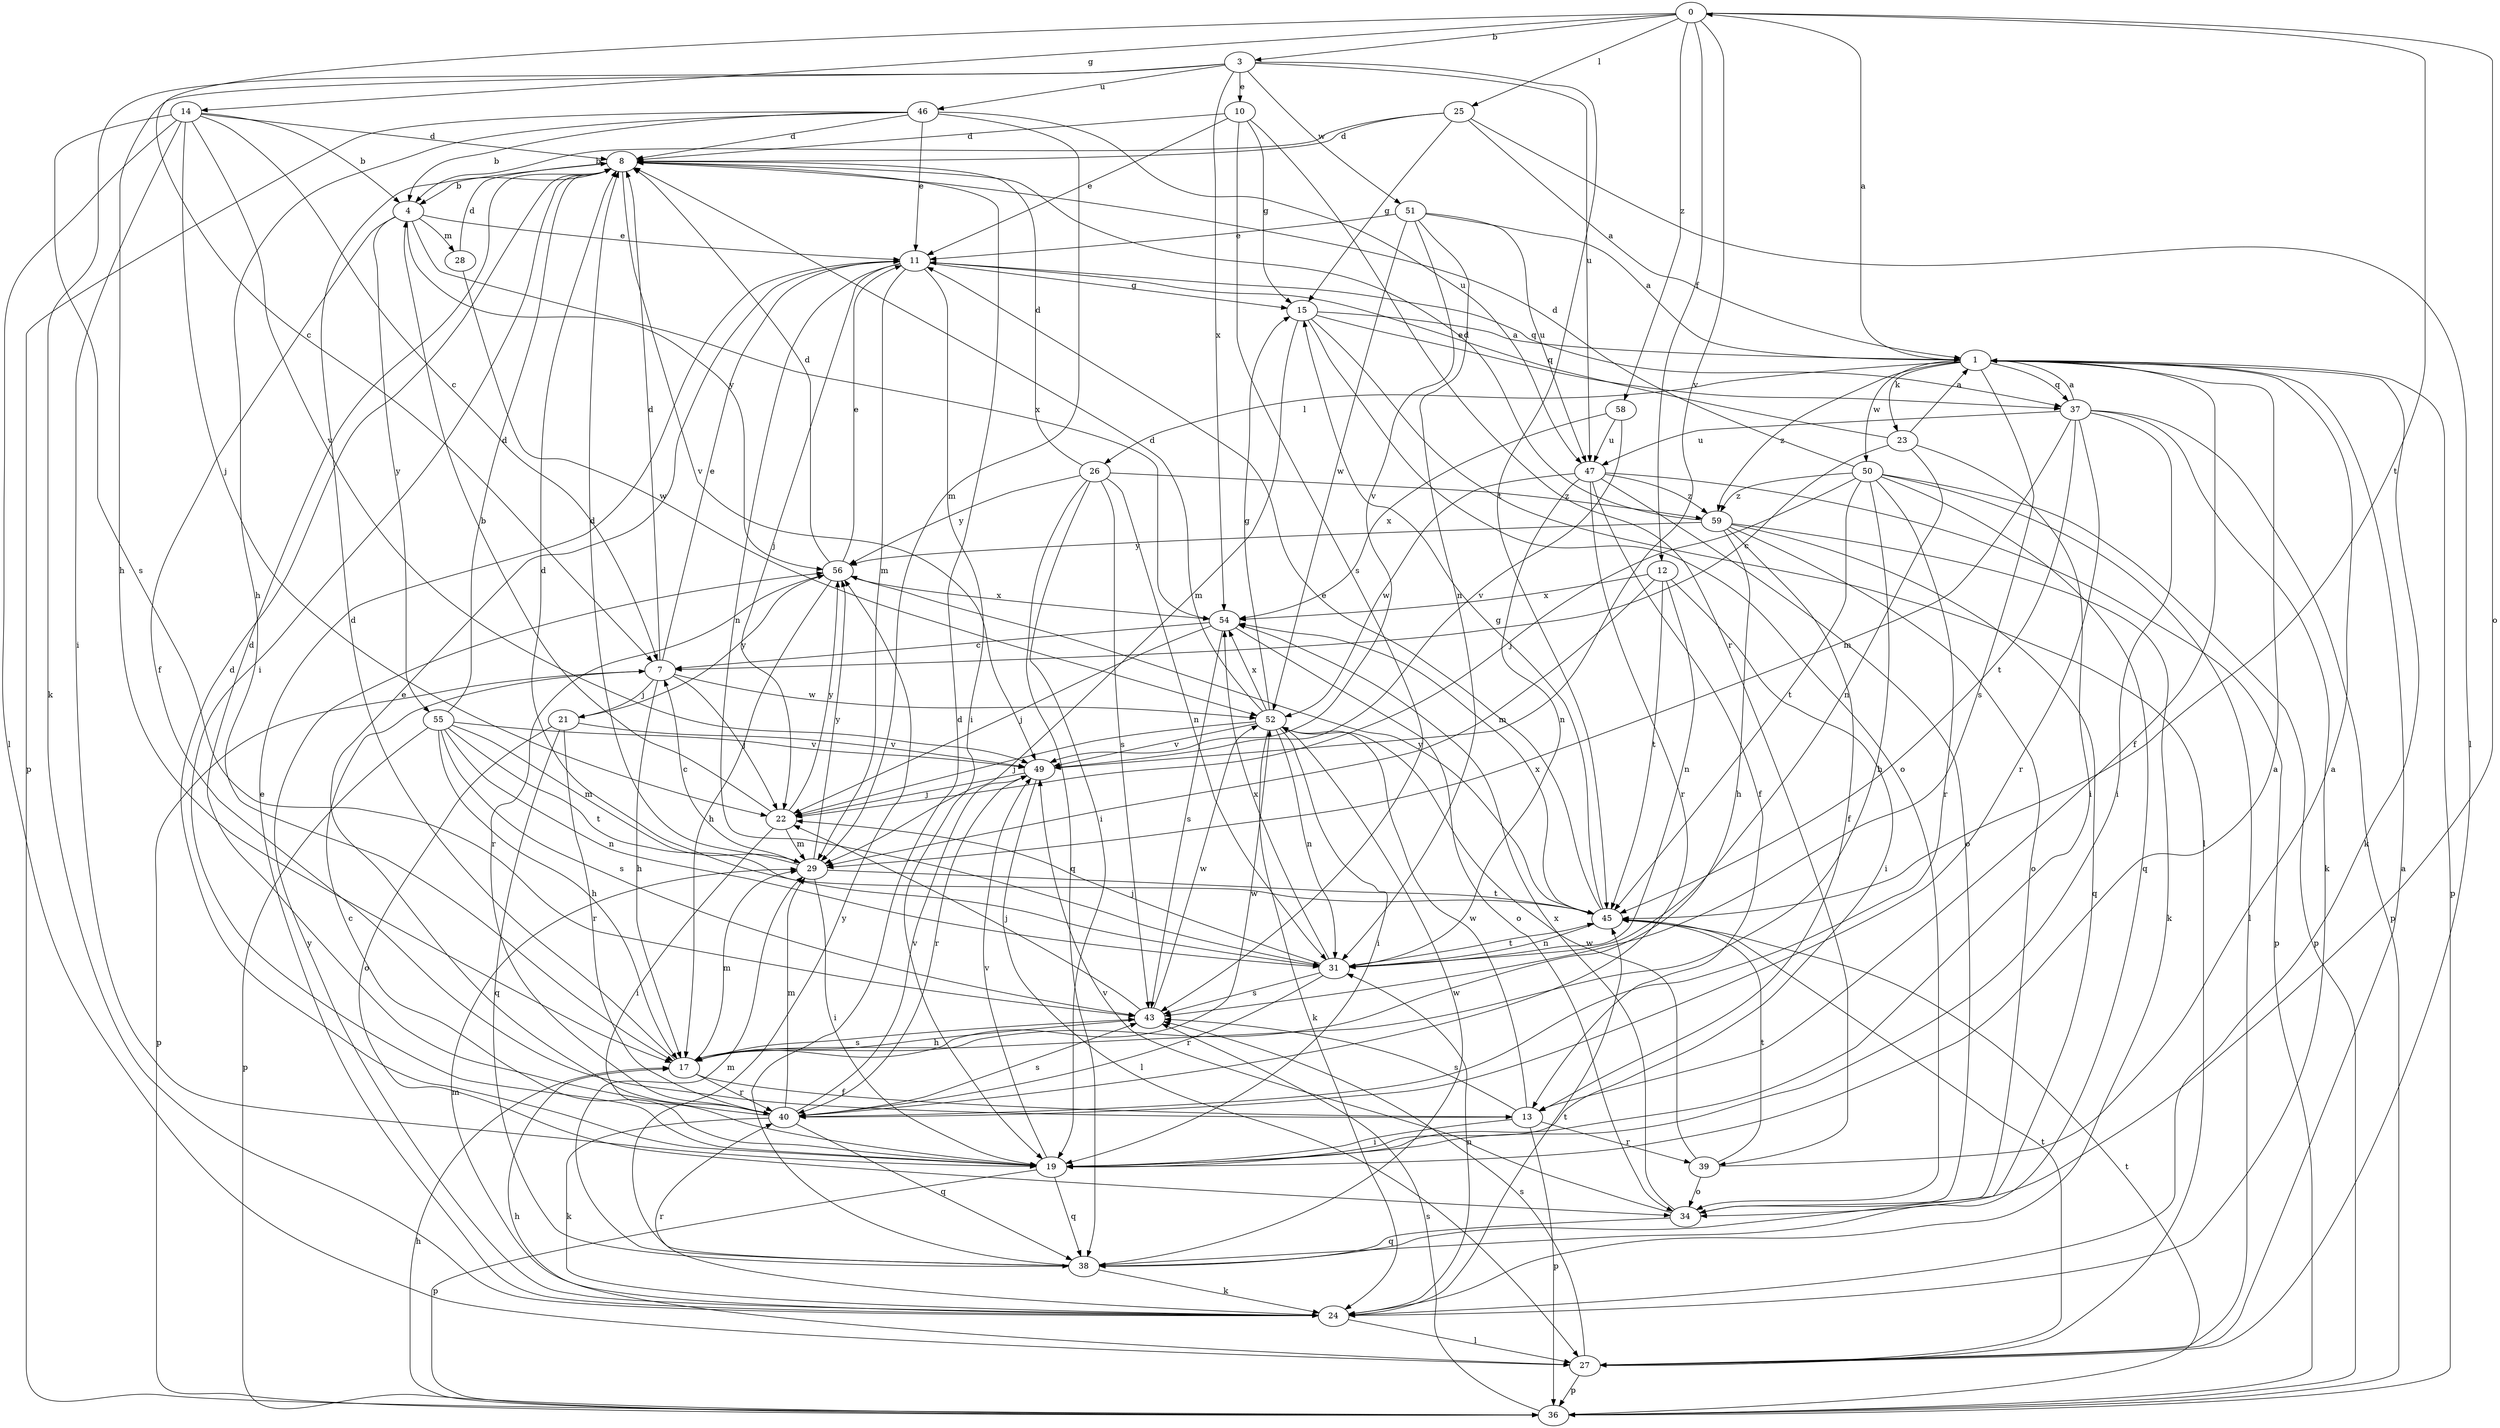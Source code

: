 strict digraph  {
0;
1;
3;
4;
7;
8;
10;
11;
12;
13;
14;
15;
17;
19;
21;
22;
23;
24;
25;
26;
27;
28;
29;
31;
34;
36;
37;
38;
39;
40;
43;
45;
46;
47;
49;
50;
51;
52;
54;
55;
56;
58;
59;
0 -> 3  [label=b];
0 -> 7  [label=c];
0 -> 12  [label=f];
0 -> 14  [label=g];
0 -> 25  [label=l];
0 -> 34  [label=o];
0 -> 45  [label=t];
0 -> 49  [label=v];
0 -> 58  [label=z];
1 -> 0  [label=a];
1 -> 13  [label=f];
1 -> 23  [label=k];
1 -> 24  [label=k];
1 -> 26  [label=l];
1 -> 36  [label=p];
1 -> 37  [label=q];
1 -> 43  [label=s];
1 -> 50  [label=w];
1 -> 59  [label=z];
3 -> 10  [label=e];
3 -> 17  [label=h];
3 -> 24  [label=k];
3 -> 45  [label=t];
3 -> 46  [label=u];
3 -> 47  [label=u];
3 -> 51  [label=w];
3 -> 54  [label=x];
4 -> 11  [label=e];
4 -> 13  [label=f];
4 -> 28  [label=m];
4 -> 54  [label=x];
4 -> 55  [label=y];
4 -> 56  [label=y];
7 -> 8  [label=d];
7 -> 11  [label=e];
7 -> 17  [label=h];
7 -> 21  [label=j];
7 -> 22  [label=j];
7 -> 36  [label=p];
7 -> 52  [label=w];
8 -> 4  [label=b];
8 -> 19  [label=i];
8 -> 49  [label=v];
10 -> 8  [label=d];
10 -> 11  [label=e];
10 -> 15  [label=g];
10 -> 39  [label=r];
10 -> 43  [label=s];
11 -> 15  [label=g];
11 -> 19  [label=i];
11 -> 22  [label=j];
11 -> 29  [label=m];
11 -> 31  [label=n];
11 -> 37  [label=q];
12 -> 19  [label=i];
12 -> 29  [label=m];
12 -> 31  [label=n];
12 -> 45  [label=t];
12 -> 54  [label=x];
13 -> 19  [label=i];
13 -> 36  [label=p];
13 -> 39  [label=r];
13 -> 43  [label=s];
13 -> 52  [label=w];
14 -> 4  [label=b];
14 -> 7  [label=c];
14 -> 8  [label=d];
14 -> 19  [label=i];
14 -> 22  [label=j];
14 -> 27  [label=l];
14 -> 43  [label=s];
14 -> 49  [label=v];
15 -> 1  [label=a];
15 -> 27  [label=l];
15 -> 29  [label=m];
15 -> 34  [label=o];
15 -> 37  [label=q];
17 -> 8  [label=d];
17 -> 13  [label=f];
17 -> 29  [label=m];
17 -> 40  [label=r];
17 -> 43  [label=s];
17 -> 52  [label=w];
19 -> 1  [label=a];
19 -> 7  [label=c];
19 -> 8  [label=d];
19 -> 36  [label=p];
19 -> 38  [label=q];
19 -> 49  [label=v];
21 -> 34  [label=o];
21 -> 38  [label=q];
21 -> 40  [label=r];
21 -> 49  [label=v];
21 -> 56  [label=y];
22 -> 4  [label=b];
22 -> 19  [label=i];
22 -> 29  [label=m];
22 -> 56  [label=y];
23 -> 1  [label=a];
23 -> 7  [label=c];
23 -> 11  [label=e];
23 -> 19  [label=i];
23 -> 31  [label=n];
24 -> 11  [label=e];
24 -> 27  [label=l];
24 -> 29  [label=m];
24 -> 31  [label=n];
24 -> 40  [label=r];
24 -> 45  [label=t];
24 -> 56  [label=y];
25 -> 1  [label=a];
25 -> 4  [label=b];
25 -> 8  [label=d];
25 -> 15  [label=g];
25 -> 27  [label=l];
26 -> 8  [label=d];
26 -> 19  [label=i];
26 -> 31  [label=n];
26 -> 38  [label=q];
26 -> 43  [label=s];
26 -> 56  [label=y];
26 -> 59  [label=z];
27 -> 1  [label=a];
27 -> 17  [label=h];
27 -> 36  [label=p];
27 -> 43  [label=s];
27 -> 45  [label=t];
28 -> 8  [label=d];
28 -> 52  [label=w];
29 -> 7  [label=c];
29 -> 8  [label=d];
29 -> 19  [label=i];
29 -> 45  [label=t];
29 -> 56  [label=y];
31 -> 8  [label=d];
31 -> 22  [label=j];
31 -> 40  [label=r];
31 -> 43  [label=s];
31 -> 45  [label=t];
31 -> 54  [label=x];
34 -> 38  [label=q];
34 -> 49  [label=v];
34 -> 54  [label=x];
36 -> 17  [label=h];
36 -> 43  [label=s];
36 -> 45  [label=t];
37 -> 1  [label=a];
37 -> 19  [label=i];
37 -> 24  [label=k];
37 -> 29  [label=m];
37 -> 36  [label=p];
37 -> 40  [label=r];
37 -> 45  [label=t];
37 -> 47  [label=u];
38 -> 8  [label=d];
38 -> 24  [label=k];
38 -> 29  [label=m];
38 -> 52  [label=w];
38 -> 56  [label=y];
39 -> 1  [label=a];
39 -> 34  [label=o];
39 -> 45  [label=t];
39 -> 52  [label=w];
40 -> 8  [label=d];
40 -> 11  [label=e];
40 -> 24  [label=k];
40 -> 29  [label=m];
40 -> 38  [label=q];
40 -> 43  [label=s];
40 -> 49  [label=v];
43 -> 17  [label=h];
43 -> 22  [label=j];
43 -> 52  [label=w];
45 -> 11  [label=e];
45 -> 15  [label=g];
45 -> 31  [label=n];
45 -> 54  [label=x];
45 -> 56  [label=y];
46 -> 4  [label=b];
46 -> 8  [label=d];
46 -> 11  [label=e];
46 -> 17  [label=h];
46 -> 29  [label=m];
46 -> 36  [label=p];
46 -> 47  [label=u];
47 -> 13  [label=f];
47 -> 31  [label=n];
47 -> 34  [label=o];
47 -> 36  [label=p];
47 -> 40  [label=r];
47 -> 52  [label=w];
47 -> 59  [label=z];
49 -> 22  [label=j];
49 -> 27  [label=l];
49 -> 40  [label=r];
50 -> 8  [label=d];
50 -> 17  [label=h];
50 -> 22  [label=j];
50 -> 27  [label=l];
50 -> 36  [label=p];
50 -> 38  [label=q];
50 -> 40  [label=r];
50 -> 45  [label=t];
50 -> 59  [label=z];
51 -> 1  [label=a];
51 -> 11  [label=e];
51 -> 31  [label=n];
51 -> 47  [label=u];
51 -> 49  [label=v];
51 -> 52  [label=w];
52 -> 8  [label=d];
52 -> 15  [label=g];
52 -> 19  [label=i];
52 -> 22  [label=j];
52 -> 24  [label=k];
52 -> 31  [label=n];
52 -> 49  [label=v];
52 -> 54  [label=x];
54 -> 7  [label=c];
54 -> 22  [label=j];
54 -> 34  [label=o];
54 -> 43  [label=s];
55 -> 8  [label=d];
55 -> 17  [label=h];
55 -> 29  [label=m];
55 -> 31  [label=n];
55 -> 36  [label=p];
55 -> 43  [label=s];
55 -> 45  [label=t];
55 -> 49  [label=v];
56 -> 8  [label=d];
56 -> 11  [label=e];
56 -> 17  [label=h];
56 -> 40  [label=r];
56 -> 54  [label=x];
58 -> 47  [label=u];
58 -> 49  [label=v];
58 -> 54  [label=x];
59 -> 8  [label=d];
59 -> 13  [label=f];
59 -> 17  [label=h];
59 -> 24  [label=k];
59 -> 34  [label=o];
59 -> 38  [label=q];
59 -> 56  [label=y];
}
